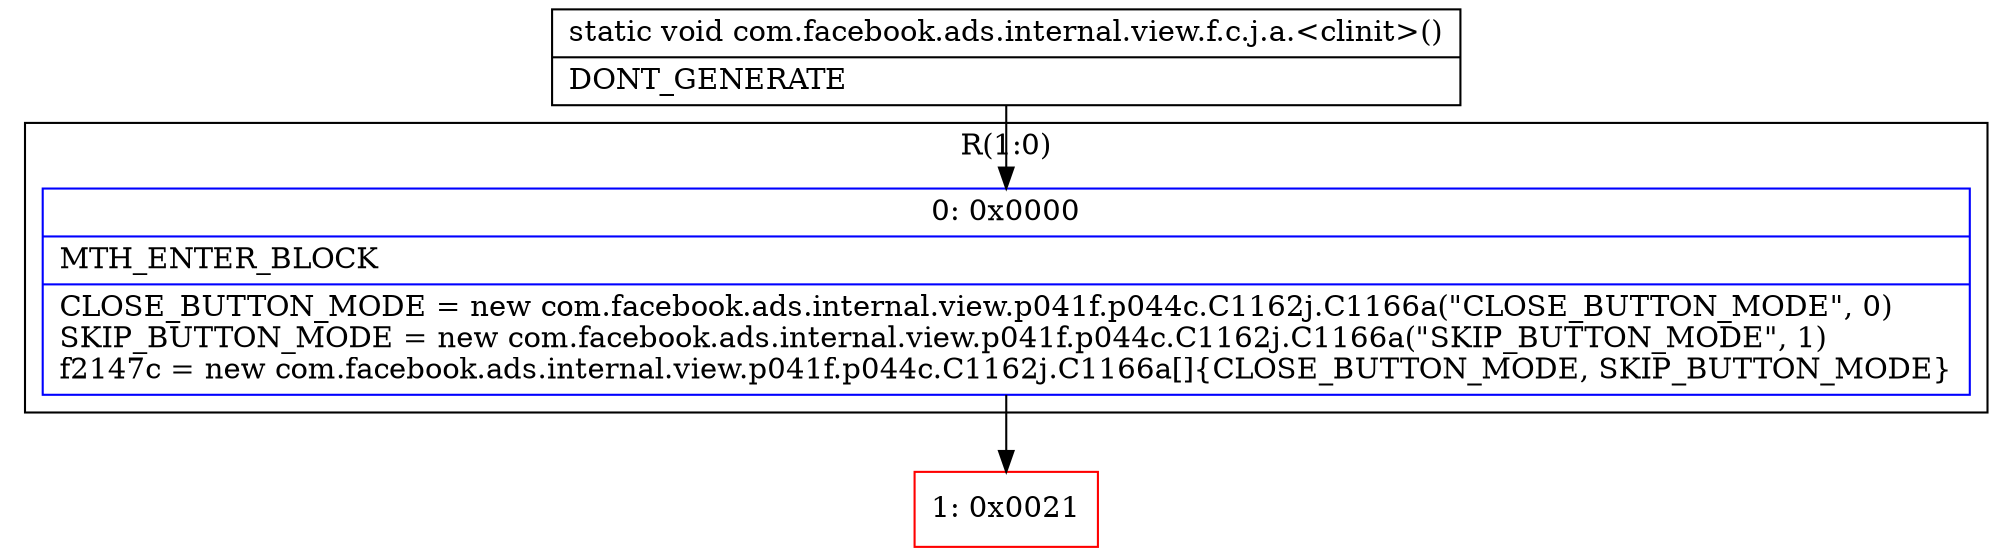 digraph "CFG forcom.facebook.ads.internal.view.f.c.j.a.\<clinit\>()V" {
subgraph cluster_Region_729411414 {
label = "R(1:0)";
node [shape=record,color=blue];
Node_0 [shape=record,label="{0\:\ 0x0000|MTH_ENTER_BLOCK\l|CLOSE_BUTTON_MODE = new com.facebook.ads.internal.view.p041f.p044c.C1162j.C1166a(\"CLOSE_BUTTON_MODE\", 0)\lSKIP_BUTTON_MODE = new com.facebook.ads.internal.view.p041f.p044c.C1162j.C1166a(\"SKIP_BUTTON_MODE\", 1)\lf2147c = new com.facebook.ads.internal.view.p041f.p044c.C1162j.C1166a[]\{CLOSE_BUTTON_MODE, SKIP_BUTTON_MODE\}\l}"];
}
Node_1 [shape=record,color=red,label="{1\:\ 0x0021}"];
MethodNode[shape=record,label="{static void com.facebook.ads.internal.view.f.c.j.a.\<clinit\>()  | DONT_GENERATE\l}"];
MethodNode -> Node_0;
Node_0 -> Node_1;
}


